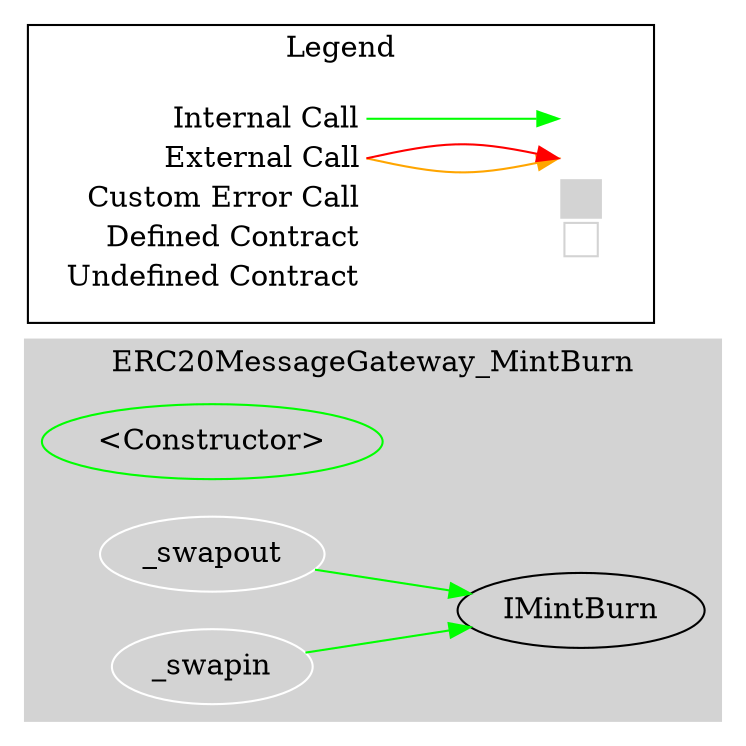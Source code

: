 digraph G {
  graph [ ratio = "auto", page = "100", compound =true ];
subgraph "clusterERC20MessageGateway_MintBurn" {
  graph [ label = "ERC20MessageGateway_MintBurn", color = "lightgray", style = "filled", bgcolor = "lightgray" ];
  "ERC20MessageGateway_MintBurn.<Constructor>" [ label = "<Constructor>", color = "green" ];
  "ERC20MessageGateway_MintBurn._swapout" [ label = "_swapout", color = "white" ];
  "ERC20MessageGateway_MintBurn._swapin" [ label = "_swapin", color = "white" ];
  "ERC20MessageGateway_MintBurn.IMintBurn" [ label = "IMintBurn" ];
}

  "ERC20MessageGateway_MintBurn._swapout";
  "ERC20MessageGateway_MintBurn.IMintBurn";
  "ERC20MessageGateway_MintBurn._swapin";
  "ERC20MessageGateway_MintBurn._swapout" -> "ERC20MessageGateway_MintBurn.IMintBurn" [ color = "green" ];
  "ERC20MessageGateway_MintBurn._swapin" -> "ERC20MessageGateway_MintBurn.IMintBurn" [ color = "green" ];


rankdir=LR
node [shape=plaintext]
subgraph cluster_01 { 
label = "Legend";
key [label=<<table border="0" cellpadding="2" cellspacing="0" cellborder="0">
  <tr><td align="right" port="i1">Internal Call</td></tr>
  <tr><td align="right" port="i2">External Call</td></tr>
  <tr><td align="right" port="i2">Custom Error Call</td></tr>
  <tr><td align="right" port="i3">Defined Contract</td></tr>
  <tr><td align="right" port="i4">Undefined Contract</td></tr>
  </table>>]
key2 [label=<<table border="0" cellpadding="2" cellspacing="0" cellborder="0">
  <tr><td port="i1">&nbsp;&nbsp;&nbsp;</td></tr>
  <tr><td port="i2">&nbsp;&nbsp;&nbsp;</td></tr>
  <tr><td port="i3" bgcolor="lightgray">&nbsp;&nbsp;&nbsp;</td></tr>
  <tr><td port="i4">
    <table border="1" cellborder="0" cellspacing="0" cellpadding="7" color="lightgray">
      <tr>
       <td></td>
      </tr>
     </table>
  </td></tr>
  </table>>]
key:i1:e -> key2:i1:w [color="green"]
key:i2:e -> key2:i2:w [color="orange"]
key:i2:e -> key2:i2:w [color="red"]
}
}

